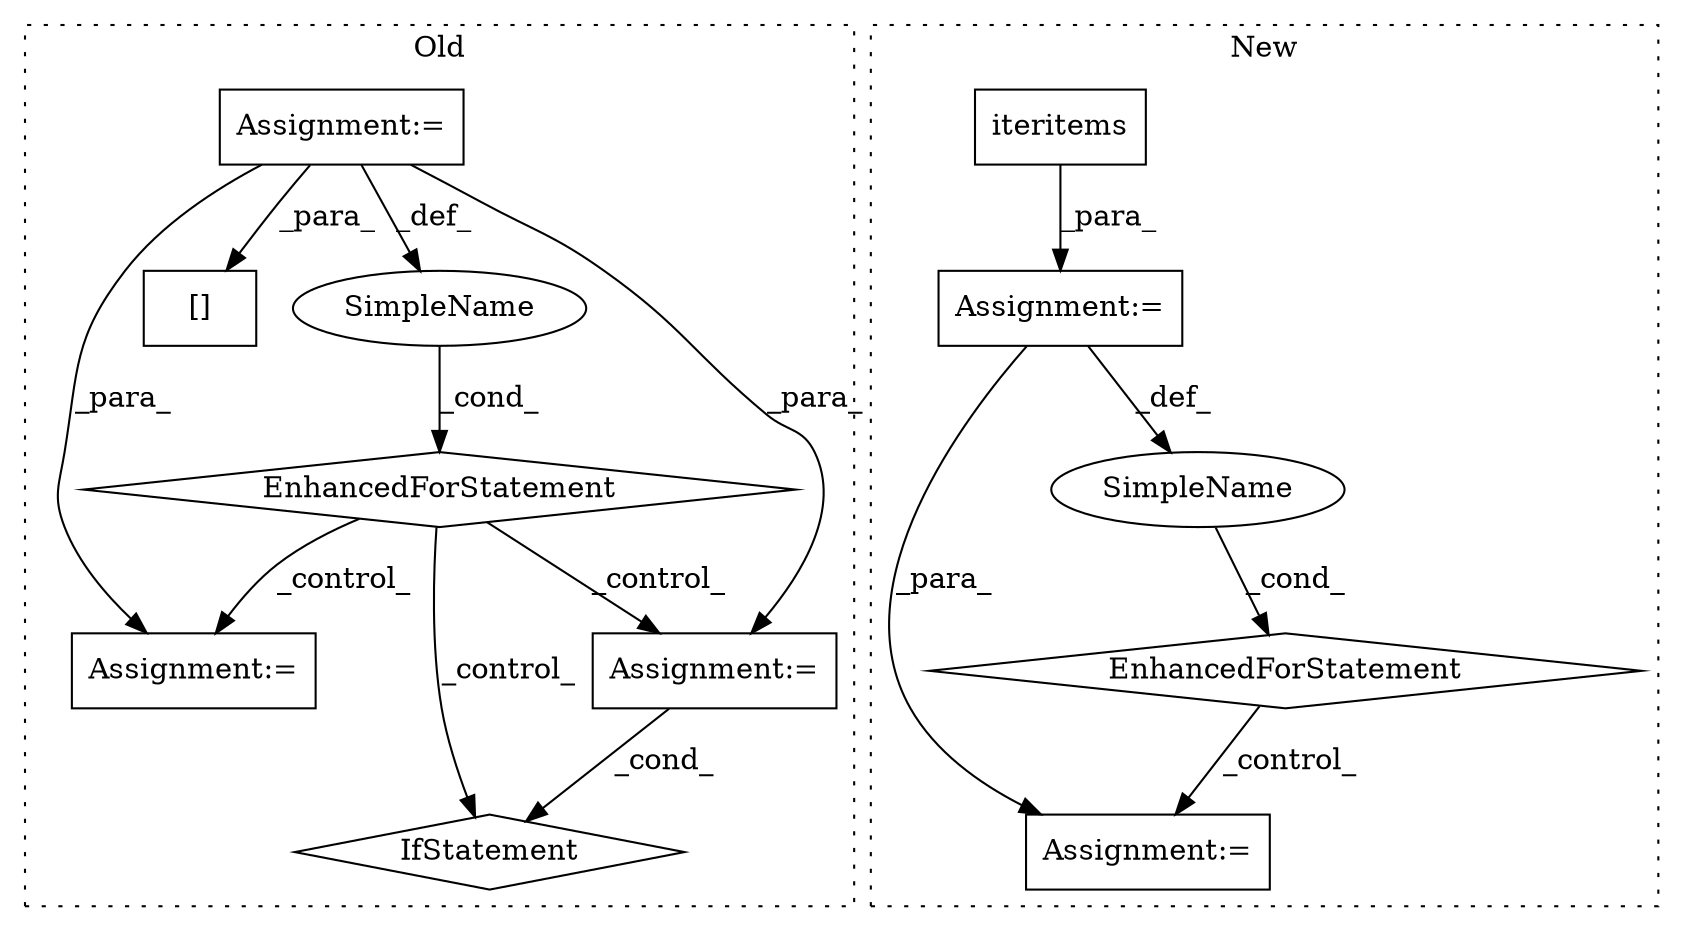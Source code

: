 digraph G {
subgraph cluster0 {
1 [label="EnhancedForStatement" a="70" s="1332,1410" l="53,2" shape="diamond"];
5 [label="Assignment:=" a="7" s="1332,1410" l="53,2" shape="box"];
6 [label="Assignment:=" a="7" s="1571" l="1" shape="box"];
7 [label="[]" a="2" s="1572,1593" l="3,1" shape="box"];
10 [label="IfStatement" a="25" s="1622,1663" l="10,2" shape="diamond"];
11 [label="SimpleName" a="42" s="1392" l="7" shape="ellipse"];
12 [label="Assignment:=" a="7" s="1479" l="1" shape="box"];
label = "Old";
style="dotted";
}
subgraph cluster1 {
2 [label="iteritems" a="32" s="1374" l="11" shape="box"];
3 [label="Assignment:=" a="7" s="1285,1385" l="73,2" shape="box"];
4 [label="EnhancedForStatement" a="70" s="1285,1385" l="73,2" shape="diamond"];
8 [label="Assignment:=" a="7" s="1667" l="1" shape="box"];
9 [label="SimpleName" a="42" s="1362" l="6" shape="ellipse"];
label = "New";
style="dotted";
}
1 -> 10 [label="_control_"];
1 -> 6 [label="_control_"];
1 -> 12 [label="_control_"];
2 -> 3 [label="_para_"];
3 -> 8 [label="_para_"];
3 -> 9 [label="_def_"];
4 -> 8 [label="_control_"];
5 -> 7 [label="_para_"];
5 -> 11 [label="_def_"];
5 -> 12 [label="_para_"];
5 -> 6 [label="_para_"];
9 -> 4 [label="_cond_"];
11 -> 1 [label="_cond_"];
12 -> 10 [label="_cond_"];
}